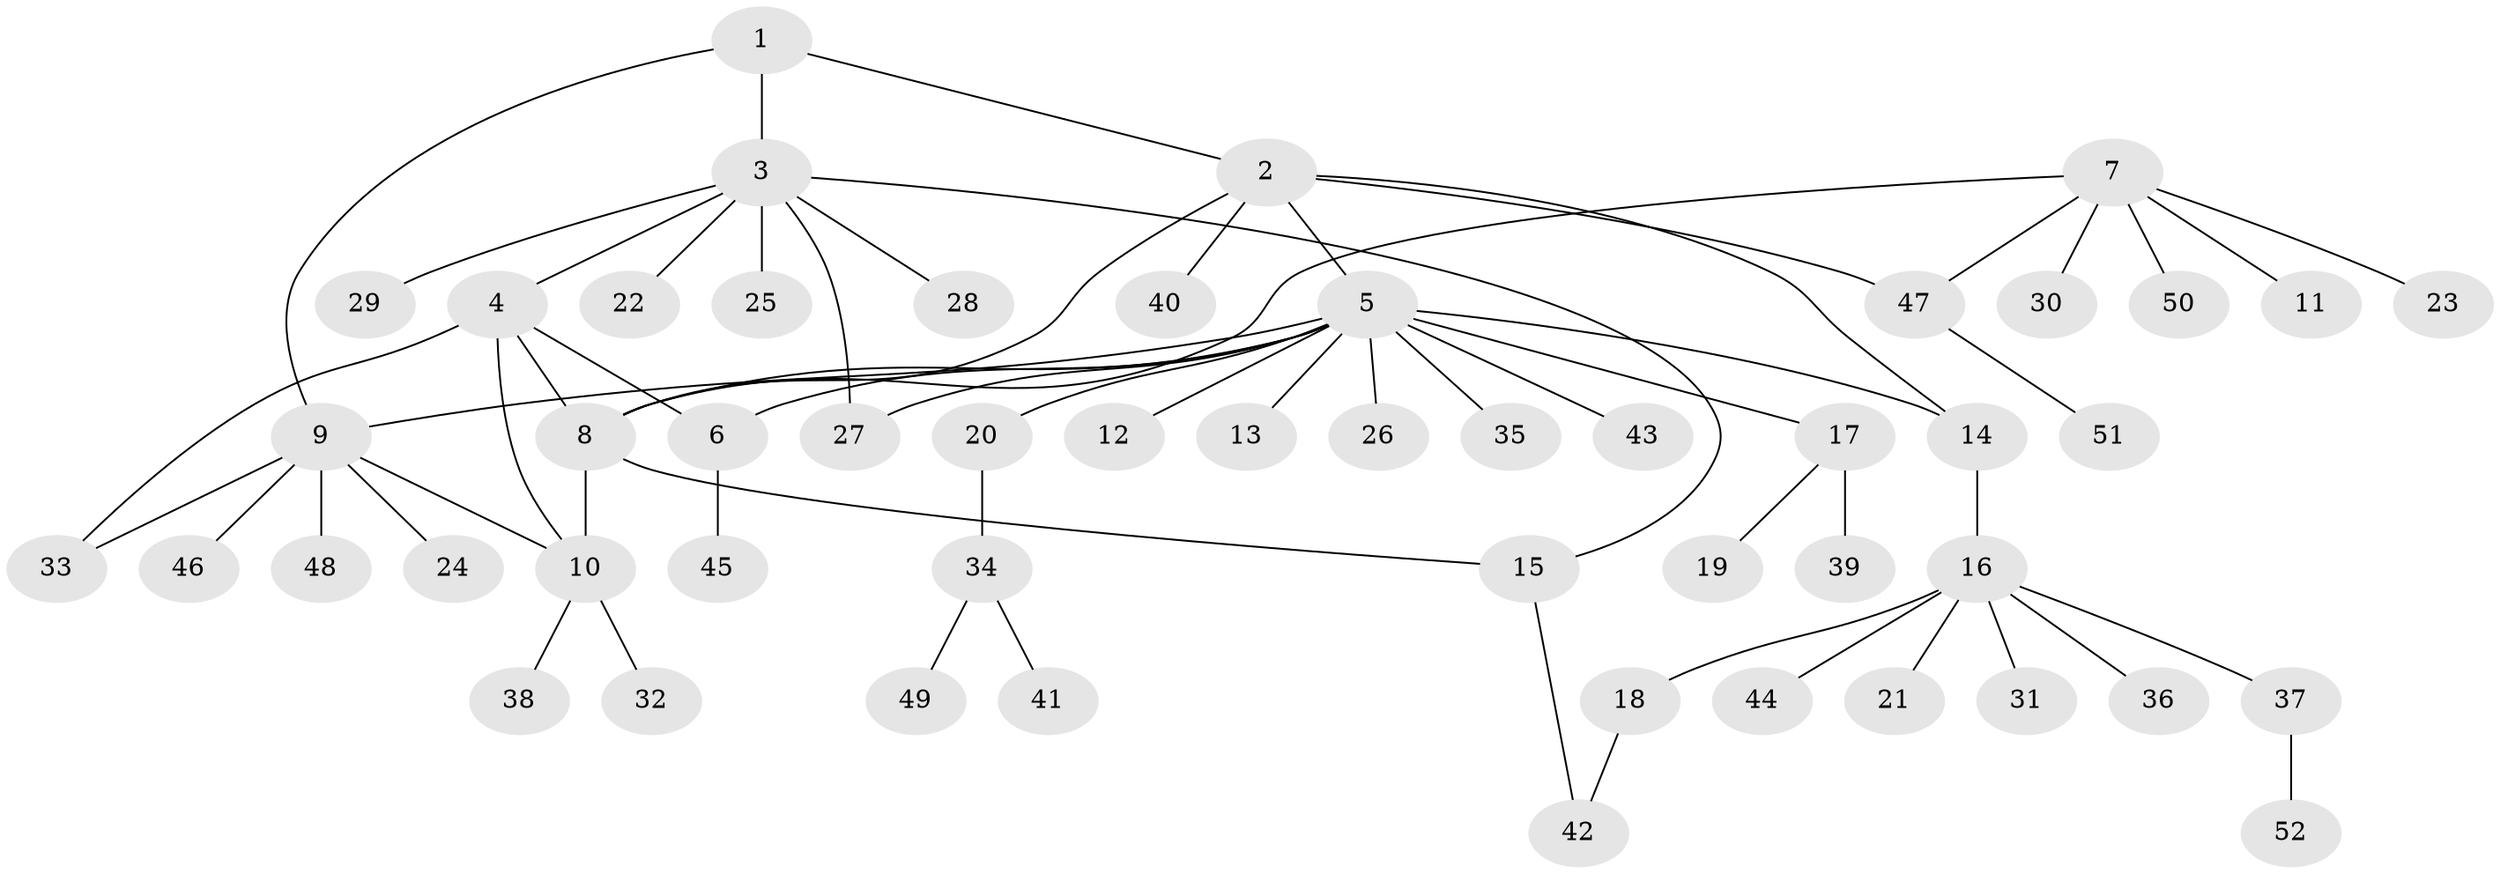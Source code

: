 // Generated by graph-tools (version 1.1) at 2025/02/03/09/25 03:02:41]
// undirected, 52 vertices, 63 edges
graph export_dot {
graph [start="1"]
  node [color=gray90,style=filled];
  1;
  2;
  3;
  4;
  5;
  6;
  7;
  8;
  9;
  10;
  11;
  12;
  13;
  14;
  15;
  16;
  17;
  18;
  19;
  20;
  21;
  22;
  23;
  24;
  25;
  26;
  27;
  28;
  29;
  30;
  31;
  32;
  33;
  34;
  35;
  36;
  37;
  38;
  39;
  40;
  41;
  42;
  43;
  44;
  45;
  46;
  47;
  48;
  49;
  50;
  51;
  52;
  1 -- 2;
  1 -- 3;
  1 -- 9;
  2 -- 5;
  2 -- 8;
  2 -- 14;
  2 -- 40;
  2 -- 47;
  3 -- 4;
  3 -- 15;
  3 -- 22;
  3 -- 25;
  3 -- 27;
  3 -- 28;
  3 -- 29;
  4 -- 6;
  4 -- 8;
  4 -- 10;
  4 -- 33;
  5 -- 6;
  5 -- 8;
  5 -- 9;
  5 -- 12;
  5 -- 13;
  5 -- 14;
  5 -- 17;
  5 -- 20;
  5 -- 26;
  5 -- 27;
  5 -- 35;
  5 -- 43;
  6 -- 45;
  7 -- 8;
  7 -- 11;
  7 -- 23;
  7 -- 30;
  7 -- 47;
  7 -- 50;
  8 -- 10;
  8 -- 15;
  9 -- 10;
  9 -- 24;
  9 -- 33;
  9 -- 46;
  9 -- 48;
  10 -- 32;
  10 -- 38;
  14 -- 16;
  15 -- 42;
  16 -- 18;
  16 -- 21;
  16 -- 31;
  16 -- 36;
  16 -- 37;
  16 -- 44;
  17 -- 19;
  17 -- 39;
  18 -- 42;
  20 -- 34;
  34 -- 41;
  34 -- 49;
  37 -- 52;
  47 -- 51;
}
